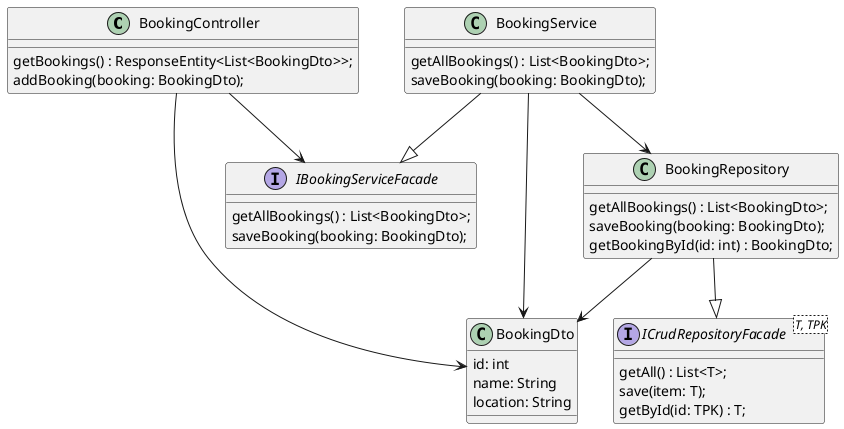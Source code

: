 @startuml

' gekozen ontwerpvraag:
' Hoe zorg je ervoor dat je bij een wijziging in de datastructuur van een externe service niet de hele applicatie hoeft aan te passen?

class BookingController {
    getBookings() : ResponseEntity<List<BookingDto>>;
    addBooking(booking: BookingDto);
}

class BookingService {
    getAllBookings() : List<BookingDto>;
    saveBooking(booking: BookingDto);
}

interface IBookingServiceFacade {
    getAllBookings() : List<BookingDto>;
    saveBooking(booking: BookingDto);
}

class BookingRepository {
    getAllBookings() : List<BookingDto>;
    saveBooking(booking: BookingDto);
    getBookingById(id: int) : BookingDto;
}


class BookingDto {
    id: int
    name: String
    location: String
}

interface ICrudRepositoryFacade<T, TPK> {
    getAll() : List<T>;
    save(item: T);
    getById(id: TPK) : T;
}

BookingController --> IBookingServiceFacade
BookingService --|> IBookingServiceFacade
BookingService --> BookingRepository

BookingController --> BookingDto
BookingService --> BookingDto
BookingRepository --> BookingDto

BookingRepository --|> ICrudRepositoryFacade

@enduml